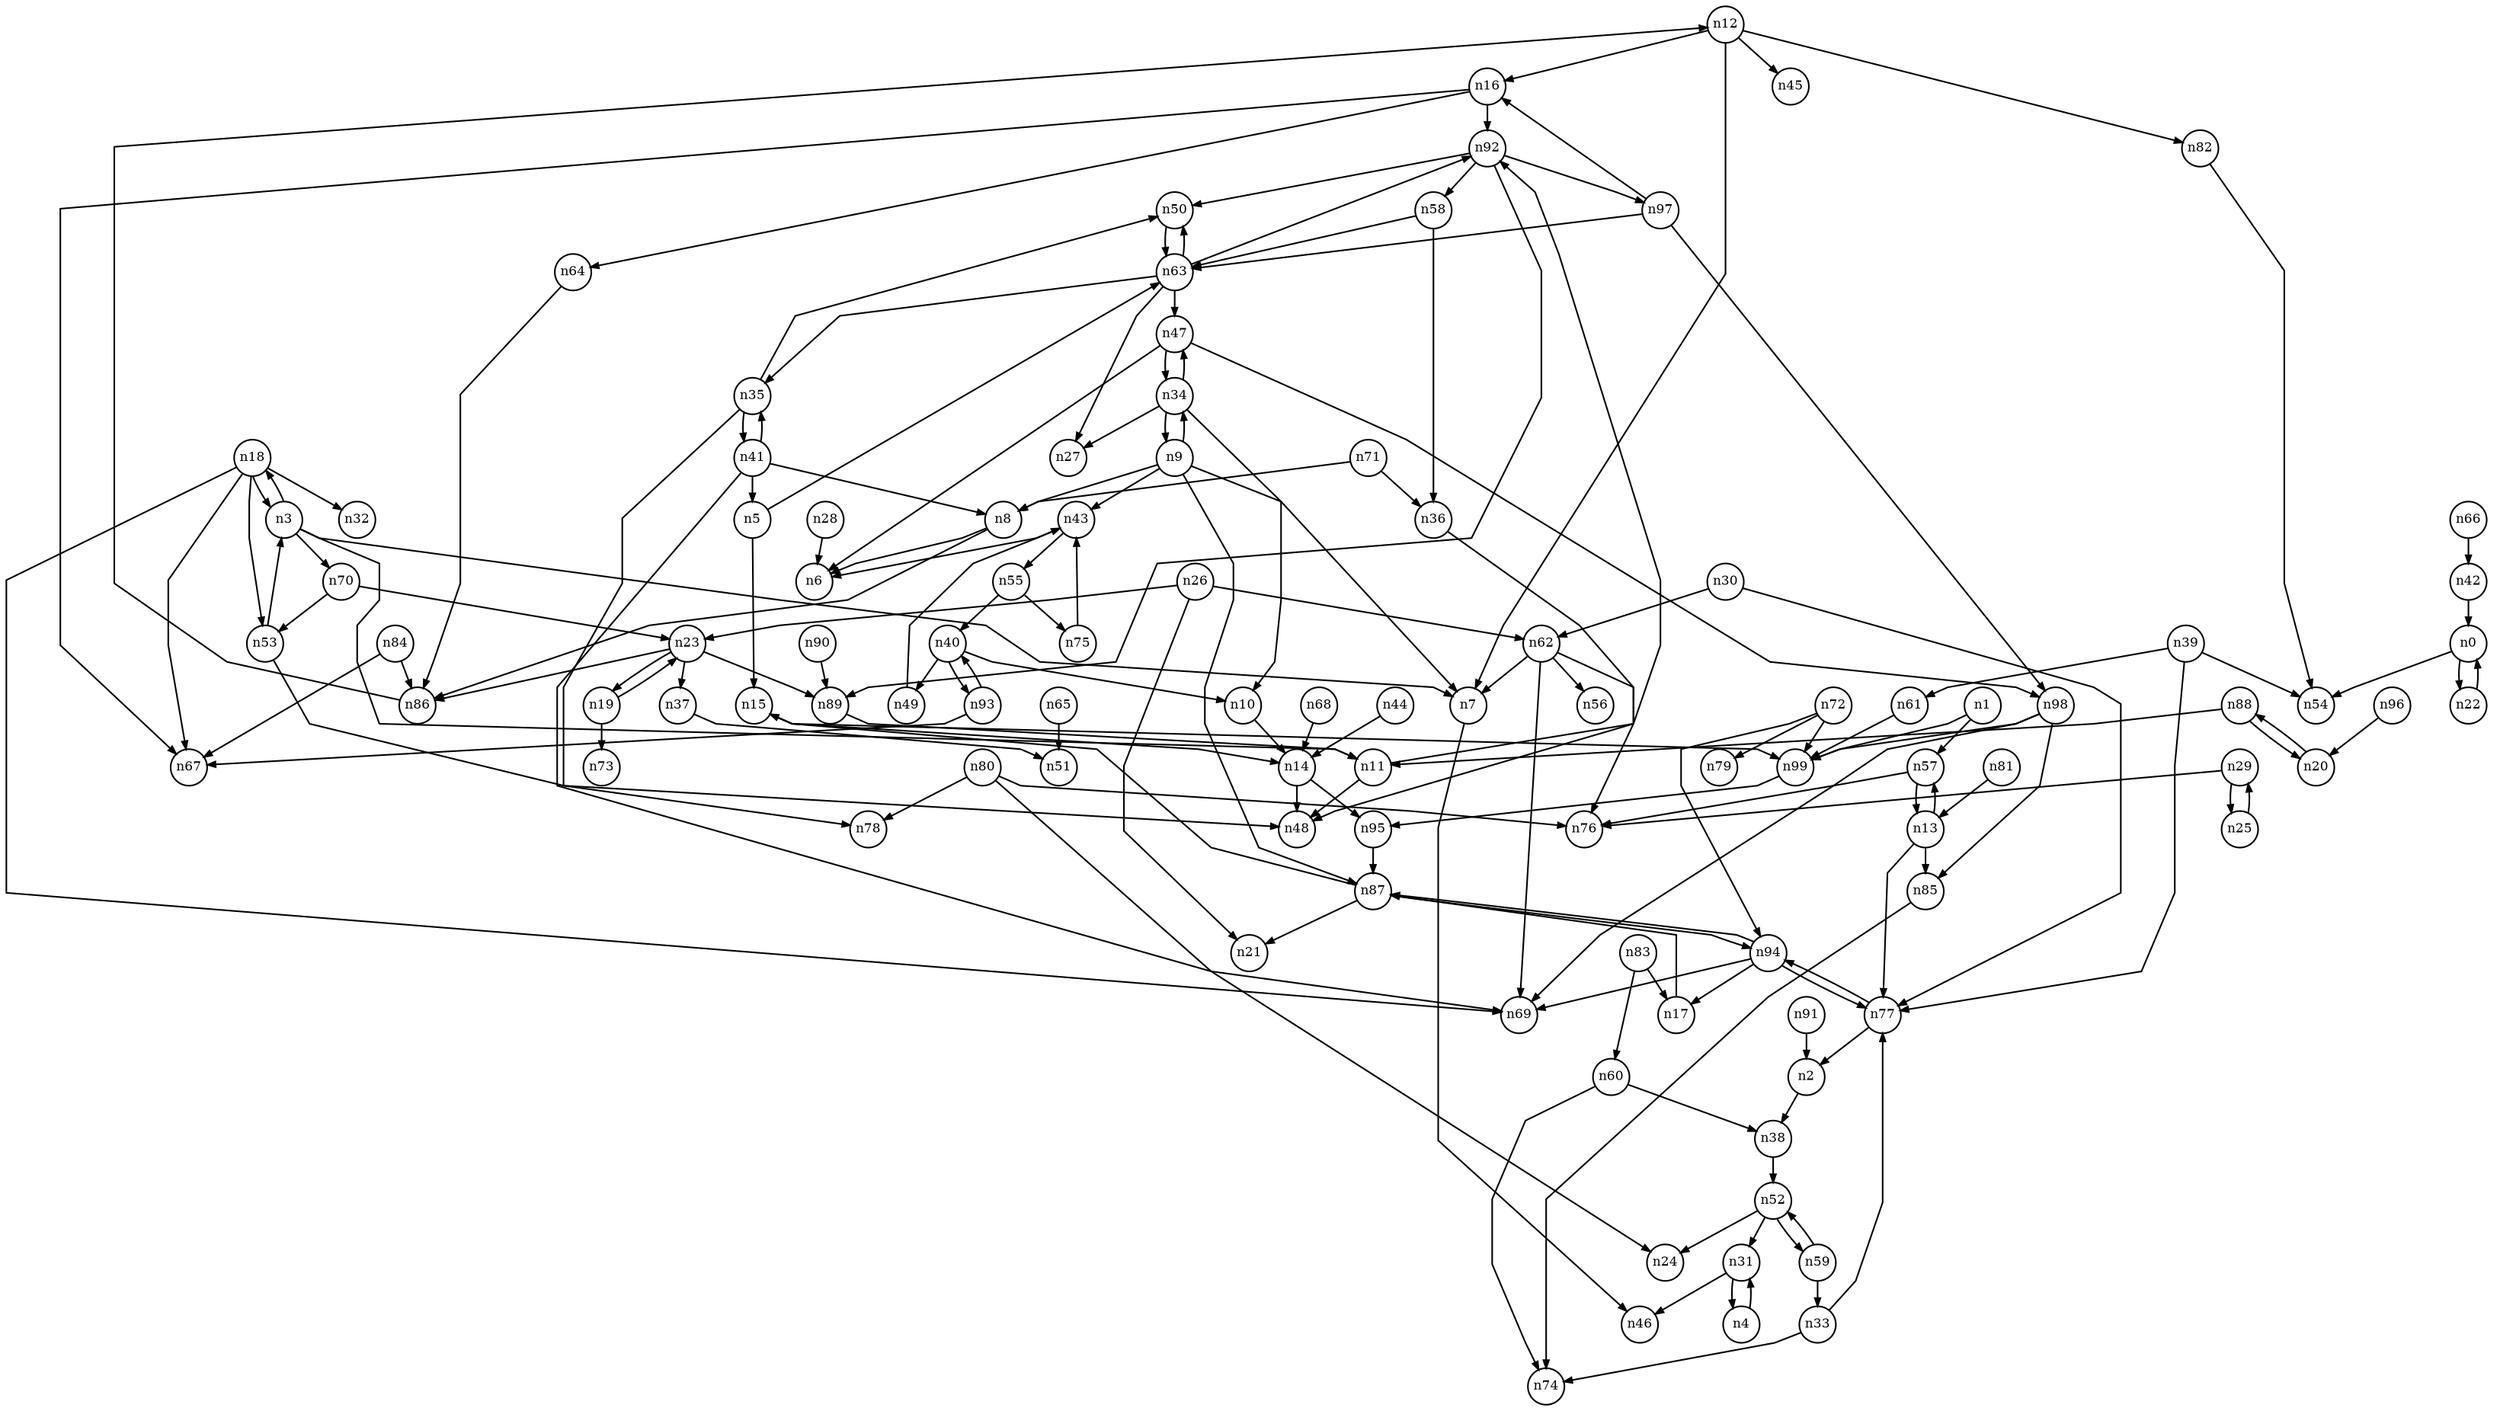 digraph G{
splines=polyline;
ranksep=0.22;
nodesep=0.22;
nodesize=0.32;
fontsize=8
edge [arrowsize=0.5]
node [fontsize=8 shape=circle width=0.32 fixedsize=shape];

n0 -> n54
n0 -> n22
n57 -> n76
n57 -> n13
n1 -> n57
n1 -> n99
n99 -> n95
n38 -> n52
n2 -> n38
n7 -> n46
n3 -> n7
n3 -> n11
n3 -> n70
n3 -> n18
n11 -> n48
n11 -> n92
n70 -> n23
n70 -> n53
n15 -> n14
n15 -> n99
n5 -> n15
n5 -> n63
n8 -> n6
n8 -> n86
n86 -> n12
n9 -> n7
n9 -> n8
n9 -> n34
n9 -> n43
n9 -> n87
n34 -> n10
n34 -> n27
n34 -> n47
n34 -> n9
n43 -> n6
n43 -> n55
n87 -> n15
n87 -> n21
n87 -> n94
n14 -> n48
n14 -> n95
n10 -> n14
n12 -> n7
n12 -> n16
n12 -> n45
n12 -> n82
n16 -> n64
n16 -> n67
n16 -> n92
n82 -> n54
n13 -> n57
n13 -> n77
n13 -> n85
n77 -> n2
n77 -> n94
n85 -> n74
n64 -> n86
n18 -> n3
n18 -> n32
n18 -> n53
n18 -> n67
n18 -> n69
n53 -> n48
n53 -> n3
n19 -> n73
n19 -> n23
n22 -> n0
n23 -> n19
n23 -> n37
n23 -> n86
n23 -> n89
n37 -> n51
n89 -> n11
n29 -> n76
n29 -> n25
n25 -> n29
n26 -> n21
n26 -> n23
n26 -> n62
n62 -> n7
n62 -> n56
n62 -> n69
n62 -> n76
n28 -> n6
n30 -> n62
n30 -> n77
n4 -> n31
n31 -> n4
n31 -> n46
n33 -> n74
n33 -> n77
n47 -> n6
n47 -> n98
n47 -> n34
n41 -> n5
n41 -> n8
n41 -> n69
n41 -> n35
n35 -> n41
n35 -> n78
n35 -> n50
n36 -> n48
n39 -> n54
n39 -> n61
n39 -> n77
n61 -> n99
n40 -> n10
n40 -> n49
n40 -> n93
n49 -> n43
n93 -> n67
n93 -> n40
n42 -> n0
n55 -> n75
n55 -> n40
n44 -> n14
n98 -> n69
n98 -> n85
n98 -> n99
n63 -> n27
n63 -> n35
n63 -> n47
n63 -> n92
n63 -> n50
n50 -> n63
n52 -> n24
n52 -> n31
n52 -> n59
n59 -> n33
n59 -> n52
n75 -> n43
n58 -> n36
n58 -> n63
n60 -> n38
n60 -> n74
n92 -> n58
n92 -> n89
n92 -> n97
n92 -> n50
n65 -> n51
n66 -> n42
n68 -> n14
n71 -> n8
n71 -> n36
n72 -> n79
n72 -> n94
n72 -> n99
n94 -> n17
n94 -> n69
n94 -> n77
n94 -> n87
n80 -> n24
n80 -> n76
n80 -> n78
n81 -> n13
n17 -> n87
n83 -> n17
n83 -> n60
n84 -> n67
n84 -> n86
n88 -> n11
n88 -> n20
n20 -> n88
n90 -> n89
n91 -> n2
n97 -> n16
n97 -> n98
n97 -> n63
n95 -> n87
n96 -> n20
}
